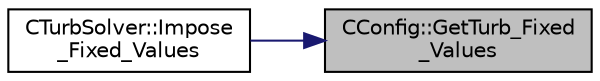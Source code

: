 digraph "CConfig::GetTurb_Fixed_Values"
{
 // LATEX_PDF_SIZE
  edge [fontname="Helvetica",fontsize="10",labelfontname="Helvetica",labelfontsize="10"];
  node [fontname="Helvetica",fontsize="10",shape=record];
  rankdir="RL";
  Node1 [label="CConfig::GetTurb_Fixed\l_Values",height=0.2,width=0.4,color="black", fillcolor="grey75", style="filled", fontcolor="black",tooltip="Get whether fixed values for turbulence quantities are applied."];
  Node1 -> Node2 [dir="back",color="midnightblue",fontsize="10",style="solid",fontname="Helvetica"];
  Node2 [label="CTurbSolver::Impose\l_Fixed_Values",height=0.2,width=0.4,color="black", fillcolor="white", style="filled",URL="$classCTurbSolver.html#a35849b2e45ccdde346861286955981cf",tooltip="Impose fixed values to turbulence quantities."];
}
